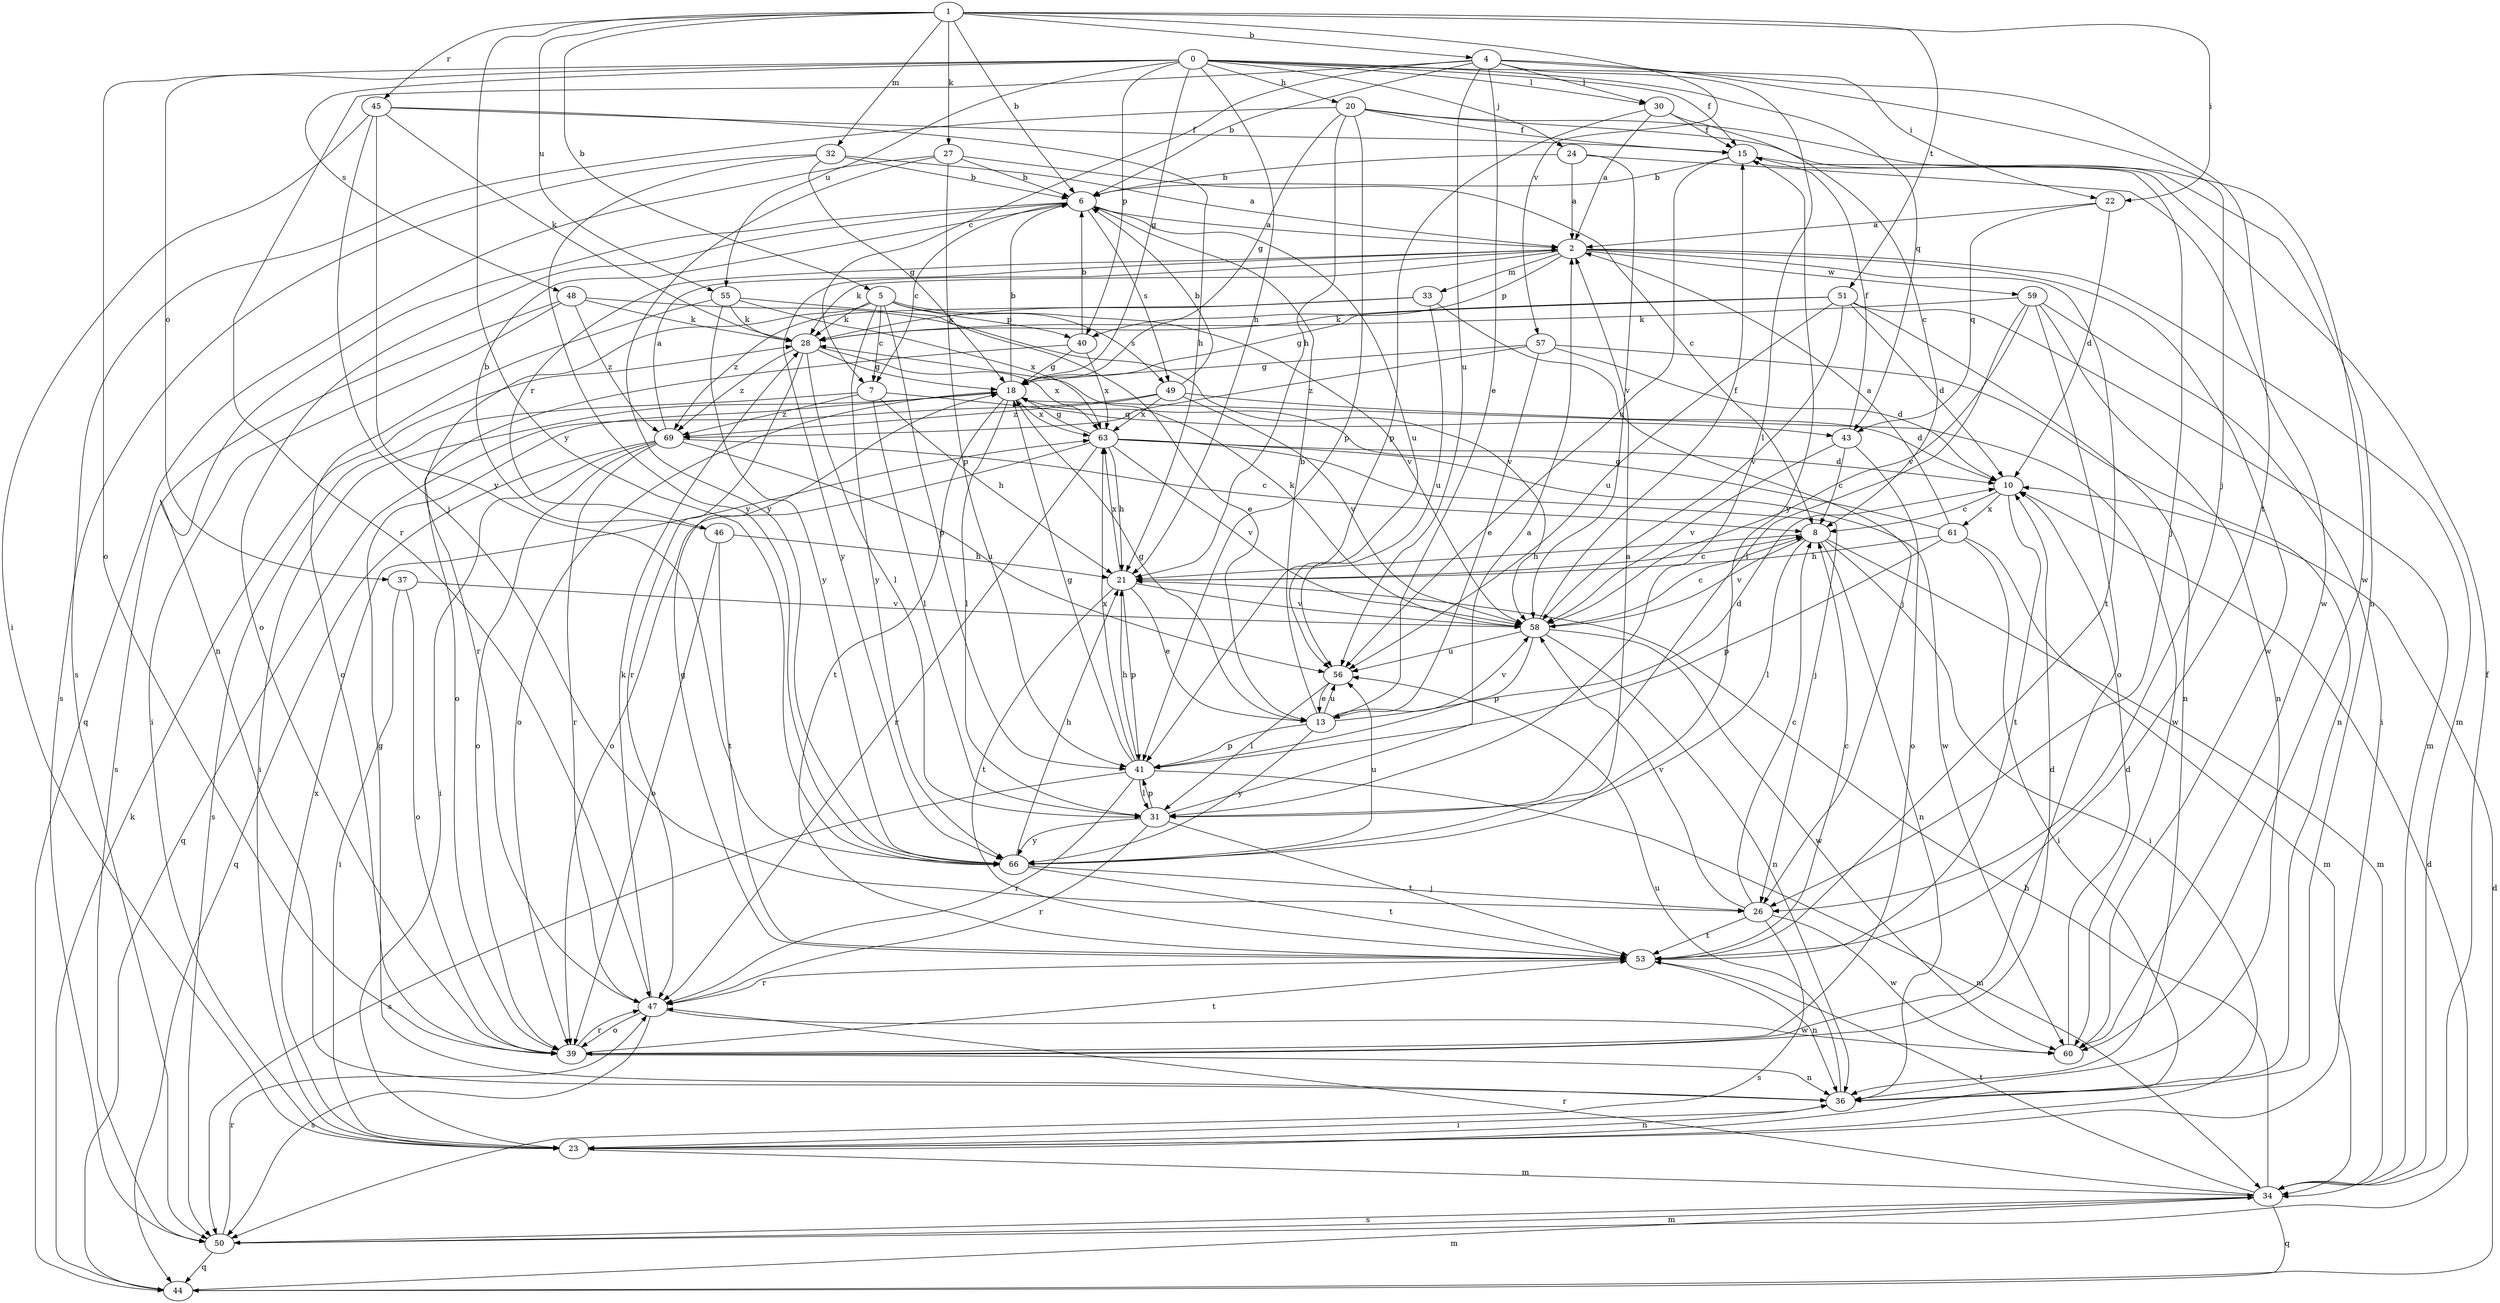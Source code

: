 strict digraph  {
0;
1;
2;
4;
5;
6;
7;
8;
10;
13;
15;
18;
20;
21;
22;
23;
24;
26;
27;
28;
30;
31;
32;
33;
34;
36;
37;
39;
40;
41;
43;
44;
45;
46;
47;
48;
49;
50;
51;
53;
55;
56;
57;
58;
59;
60;
61;
63;
66;
69;
0 -> 15  [label=f];
0 -> 18  [label=g];
0 -> 20  [label=h];
0 -> 21  [label=h];
0 -> 22  [label=i];
0 -> 24  [label=j];
0 -> 30  [label=l];
0 -> 37  [label=o];
0 -> 39  [label=o];
0 -> 40  [label=p];
0 -> 43  [label=q];
0 -> 48  [label=s];
0 -> 55  [label=u];
1 -> 4  [label=b];
1 -> 5  [label=b];
1 -> 6  [label=b];
1 -> 22  [label=i];
1 -> 27  [label=k];
1 -> 32  [label=m];
1 -> 45  [label=r];
1 -> 51  [label=t];
1 -> 55  [label=u];
1 -> 57  [label=v];
1 -> 66  [label=y];
2 -> 28  [label=k];
2 -> 33  [label=m];
2 -> 34  [label=m];
2 -> 40  [label=p];
2 -> 46  [label=r];
2 -> 53  [label=t];
2 -> 59  [label=w];
2 -> 60  [label=w];
2 -> 66  [label=y];
4 -> 6  [label=b];
4 -> 7  [label=c];
4 -> 13  [label=e];
4 -> 26  [label=j];
4 -> 30  [label=l];
4 -> 31  [label=l];
4 -> 47  [label=r];
4 -> 53  [label=t];
4 -> 56  [label=u];
5 -> 7  [label=c];
5 -> 28  [label=k];
5 -> 40  [label=p];
5 -> 41  [label=p];
5 -> 47  [label=r];
5 -> 49  [label=s];
5 -> 58  [label=v];
5 -> 66  [label=y];
6 -> 2  [label=a];
6 -> 7  [label=c];
6 -> 36  [label=n];
6 -> 39  [label=o];
6 -> 49  [label=s];
6 -> 56  [label=u];
7 -> 21  [label=h];
7 -> 31  [label=l];
7 -> 43  [label=q];
7 -> 50  [label=s];
7 -> 69  [label=z];
8 -> 21  [label=h];
8 -> 23  [label=i];
8 -> 31  [label=l];
8 -> 34  [label=m];
8 -> 36  [label=n];
8 -> 58  [label=v];
10 -> 8  [label=c];
10 -> 53  [label=t];
10 -> 61  [label=x];
13 -> 6  [label=b];
13 -> 10  [label=d];
13 -> 18  [label=g];
13 -> 41  [label=p];
13 -> 56  [label=u];
13 -> 58  [label=v];
13 -> 66  [label=y];
15 -> 6  [label=b];
15 -> 26  [label=j];
15 -> 56  [label=u];
15 -> 66  [label=y];
18 -> 6  [label=b];
18 -> 23  [label=i];
18 -> 31  [label=l];
18 -> 39  [label=o];
18 -> 53  [label=t];
18 -> 60  [label=w];
18 -> 63  [label=x];
20 -> 15  [label=f];
20 -> 18  [label=g];
20 -> 21  [label=h];
20 -> 36  [label=n];
20 -> 41  [label=p];
20 -> 50  [label=s];
20 -> 60  [label=w];
21 -> 8  [label=c];
21 -> 13  [label=e];
21 -> 41  [label=p];
21 -> 53  [label=t];
21 -> 58  [label=v];
21 -> 63  [label=x];
22 -> 2  [label=a];
22 -> 10  [label=d];
22 -> 43  [label=q];
23 -> 34  [label=m];
23 -> 36  [label=n];
23 -> 63  [label=x];
24 -> 2  [label=a];
24 -> 6  [label=b];
24 -> 58  [label=v];
24 -> 60  [label=w];
26 -> 8  [label=c];
26 -> 50  [label=s];
26 -> 53  [label=t];
26 -> 58  [label=v];
26 -> 60  [label=w];
27 -> 6  [label=b];
27 -> 8  [label=c];
27 -> 41  [label=p];
27 -> 44  [label=q];
27 -> 66  [label=y];
28 -> 18  [label=g];
28 -> 31  [label=l];
28 -> 47  [label=r];
28 -> 63  [label=x];
28 -> 69  [label=z];
30 -> 2  [label=a];
30 -> 8  [label=c];
30 -> 15  [label=f];
30 -> 41  [label=p];
31 -> 2  [label=a];
31 -> 41  [label=p];
31 -> 47  [label=r];
31 -> 53  [label=t];
31 -> 66  [label=y];
32 -> 2  [label=a];
32 -> 6  [label=b];
32 -> 18  [label=g];
32 -> 50  [label=s];
32 -> 66  [label=y];
33 -> 26  [label=j];
33 -> 28  [label=k];
33 -> 56  [label=u];
33 -> 69  [label=z];
34 -> 15  [label=f];
34 -> 21  [label=h];
34 -> 44  [label=q];
34 -> 47  [label=r];
34 -> 50  [label=s];
34 -> 53  [label=t];
36 -> 18  [label=g];
36 -> 23  [label=i];
36 -> 56  [label=u];
37 -> 23  [label=i];
37 -> 39  [label=o];
37 -> 58  [label=v];
39 -> 10  [label=d];
39 -> 36  [label=n];
39 -> 47  [label=r];
39 -> 53  [label=t];
40 -> 6  [label=b];
40 -> 18  [label=g];
40 -> 39  [label=o];
40 -> 63  [label=x];
41 -> 18  [label=g];
41 -> 21  [label=h];
41 -> 31  [label=l];
41 -> 34  [label=m];
41 -> 47  [label=r];
41 -> 50  [label=s];
41 -> 63  [label=x];
43 -> 8  [label=c];
43 -> 15  [label=f];
43 -> 39  [label=o];
43 -> 58  [label=v];
44 -> 10  [label=d];
44 -> 28  [label=k];
44 -> 34  [label=m];
45 -> 15  [label=f];
45 -> 21  [label=h];
45 -> 23  [label=i];
45 -> 26  [label=j];
45 -> 28  [label=k];
45 -> 66  [label=y];
46 -> 6  [label=b];
46 -> 21  [label=h];
46 -> 39  [label=o];
46 -> 53  [label=t];
47 -> 28  [label=k];
47 -> 39  [label=o];
47 -> 50  [label=s];
47 -> 60  [label=w];
48 -> 23  [label=i];
48 -> 28  [label=k];
48 -> 50  [label=s];
48 -> 58  [label=v];
48 -> 69  [label=z];
49 -> 6  [label=b];
49 -> 10  [label=d];
49 -> 44  [label=q];
49 -> 58  [label=v];
49 -> 63  [label=x];
49 -> 69  [label=z];
50 -> 10  [label=d];
50 -> 34  [label=m];
50 -> 44  [label=q];
50 -> 47  [label=r];
51 -> 10  [label=d];
51 -> 18  [label=g];
51 -> 28  [label=k];
51 -> 34  [label=m];
51 -> 36  [label=n];
51 -> 56  [label=u];
51 -> 58  [label=v];
53 -> 8  [label=c];
53 -> 18  [label=g];
53 -> 36  [label=n];
53 -> 47  [label=r];
55 -> 13  [label=e];
55 -> 28  [label=k];
55 -> 39  [label=o];
55 -> 63  [label=x];
55 -> 66  [label=y];
56 -> 13  [label=e];
56 -> 31  [label=l];
57 -> 10  [label=d];
57 -> 13  [label=e];
57 -> 18  [label=g];
57 -> 36  [label=n];
57 -> 69  [label=z];
58 -> 8  [label=c];
58 -> 15  [label=f];
58 -> 28  [label=k];
58 -> 36  [label=n];
58 -> 41  [label=p];
58 -> 56  [label=u];
58 -> 60  [label=w];
59 -> 23  [label=i];
59 -> 28  [label=k];
59 -> 31  [label=l];
59 -> 36  [label=n];
59 -> 39  [label=o];
59 -> 58  [label=v];
60 -> 10  [label=d];
61 -> 2  [label=a];
61 -> 18  [label=g];
61 -> 21  [label=h];
61 -> 23  [label=i];
61 -> 34  [label=m];
61 -> 41  [label=p];
63 -> 10  [label=d];
63 -> 18  [label=g];
63 -> 21  [label=h];
63 -> 26  [label=j];
63 -> 39  [label=o];
63 -> 47  [label=r];
63 -> 58  [label=v];
63 -> 60  [label=w];
66 -> 2  [label=a];
66 -> 21  [label=h];
66 -> 26  [label=j];
66 -> 53  [label=t];
66 -> 56  [label=u];
69 -> 2  [label=a];
69 -> 8  [label=c];
69 -> 23  [label=i];
69 -> 39  [label=o];
69 -> 44  [label=q];
69 -> 47  [label=r];
69 -> 56  [label=u];
}
